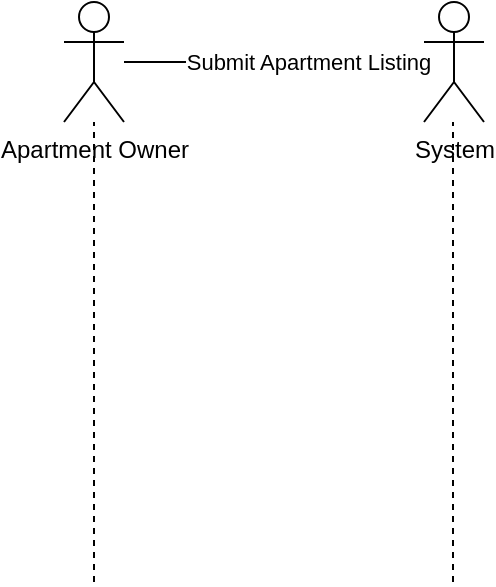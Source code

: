 <mxfile version="26.1.0">
  <diagram name="Page-1" id="8HafSM0gmPLqEAsEj-HD">
    <mxGraphModel dx="465" dy="789" grid="1" gridSize="10" guides="1" tooltips="1" connect="1" arrows="1" fold="1" page="1" pageScale="1" pageWidth="850" pageHeight="1100" math="0" shadow="0">
      <root>
        <mxCell id="0" />
        <mxCell id="1" parent="0" />
        <mxCell id="AwRsr8974ebyzhCeOiM1-4" value="" style="endArrow=none;dashed=1;html=1;rounded=0;" edge="1" parent="1">
          <mxGeometry width="50" height="50" relative="1" as="geometry">
            <mxPoint x="394.5" y="350" as="sourcePoint" />
            <mxPoint x="394.5" y="120" as="targetPoint" />
          </mxGeometry>
        </mxCell>
        <mxCell id="AwRsr8974ebyzhCeOiM1-1" value="Apartment Owner" style="shape=umlActor;verticalLabelPosition=bottom;verticalAlign=top;html=1;outlineConnect=0;" vertex="1" parent="1">
          <mxGeometry x="200" y="60" width="30" height="60" as="geometry" />
        </mxCell>
        <mxCell id="AwRsr8974ebyzhCeOiM1-3" value="" style="endArrow=none;dashed=1;html=1;rounded=0;" edge="1" parent="1" target="AwRsr8974ebyzhCeOiM1-1">
          <mxGeometry width="50" height="50" relative="1" as="geometry">
            <mxPoint x="215" y="350" as="sourcePoint" />
            <mxPoint x="230" y="150" as="targetPoint" />
          </mxGeometry>
        </mxCell>
        <mxCell id="AwRsr8974ebyzhCeOiM1-2" value="System" style="shape=umlActor;verticalLabelPosition=bottom;verticalAlign=top;html=1;outlineConnect=0;" vertex="1" parent="1">
          <mxGeometry x="380" y="60" width="30" height="60" as="geometry" />
        </mxCell>
        <mxCell id="AwRsr8974ebyzhCeOiM1-5" value="" style="endArrow=classic;html=1;rounded=0;" edge="1" parent="1" source="AwRsr8974ebyzhCeOiM1-1" target="AwRsr8974ebyzhCeOiM1-2">
          <mxGeometry width="50" height="50" relative="1" as="geometry">
            <mxPoint x="280" y="430" as="sourcePoint" />
            <mxPoint x="330" y="380" as="targetPoint" />
          </mxGeometry>
        </mxCell>
        <mxCell id="AwRsr8974ebyzhCeOiM1-6" value="Submit Apartment Listing" style="edgeLabel;html=1;align=center;verticalAlign=middle;resizable=0;points=[];" vertex="1" connectable="0" parent="AwRsr8974ebyzhCeOiM1-5">
          <mxGeometry x="0.227" relative="1" as="geometry">
            <mxPoint as="offset" />
          </mxGeometry>
        </mxCell>
      </root>
    </mxGraphModel>
  </diagram>
</mxfile>
